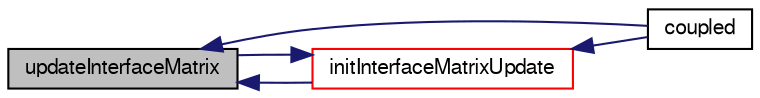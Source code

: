 digraph "updateInterfaceMatrix"
{
  bgcolor="transparent";
  edge [fontname="FreeSans",fontsize="10",labelfontname="FreeSans",labelfontsize="10"];
  node [fontname="FreeSans",fontsize="10",shape=record];
  rankdir="LR";
  Node493 [label="updateInterfaceMatrix",height=0.2,width=0.4,color="black", fillcolor="grey75", style="filled", fontcolor="black"];
  Node493 -> Node494 [dir="back",color="midnightblue",fontsize="10",style="solid",fontname="FreeSans"];
  Node494 [label="coupled",height=0.2,width=0.4,color="black",URL="$a22038.html#a39c01db0e66d00fe0621a0c7e5fc4ead",tooltip="Return true if running parallel. "];
  Node493 -> Node495 [dir="back",color="midnightblue",fontsize="10",style="solid",fontname="FreeSans"];
  Node495 [label="initInterfaceMatrixUpdate",height=0.2,width=0.4,color="red",URL="$a22038.html#a4aa231b00ad3efb2f5543ec242689eb2",tooltip="Initialise neighbour matrix update. "];
  Node495 -> Node494 [dir="back",color="midnightblue",fontsize="10",style="solid",fontname="FreeSans"];
  Node495 -> Node493 [dir="back",color="midnightblue",fontsize="10",style="solid",fontname="FreeSans"];
}
